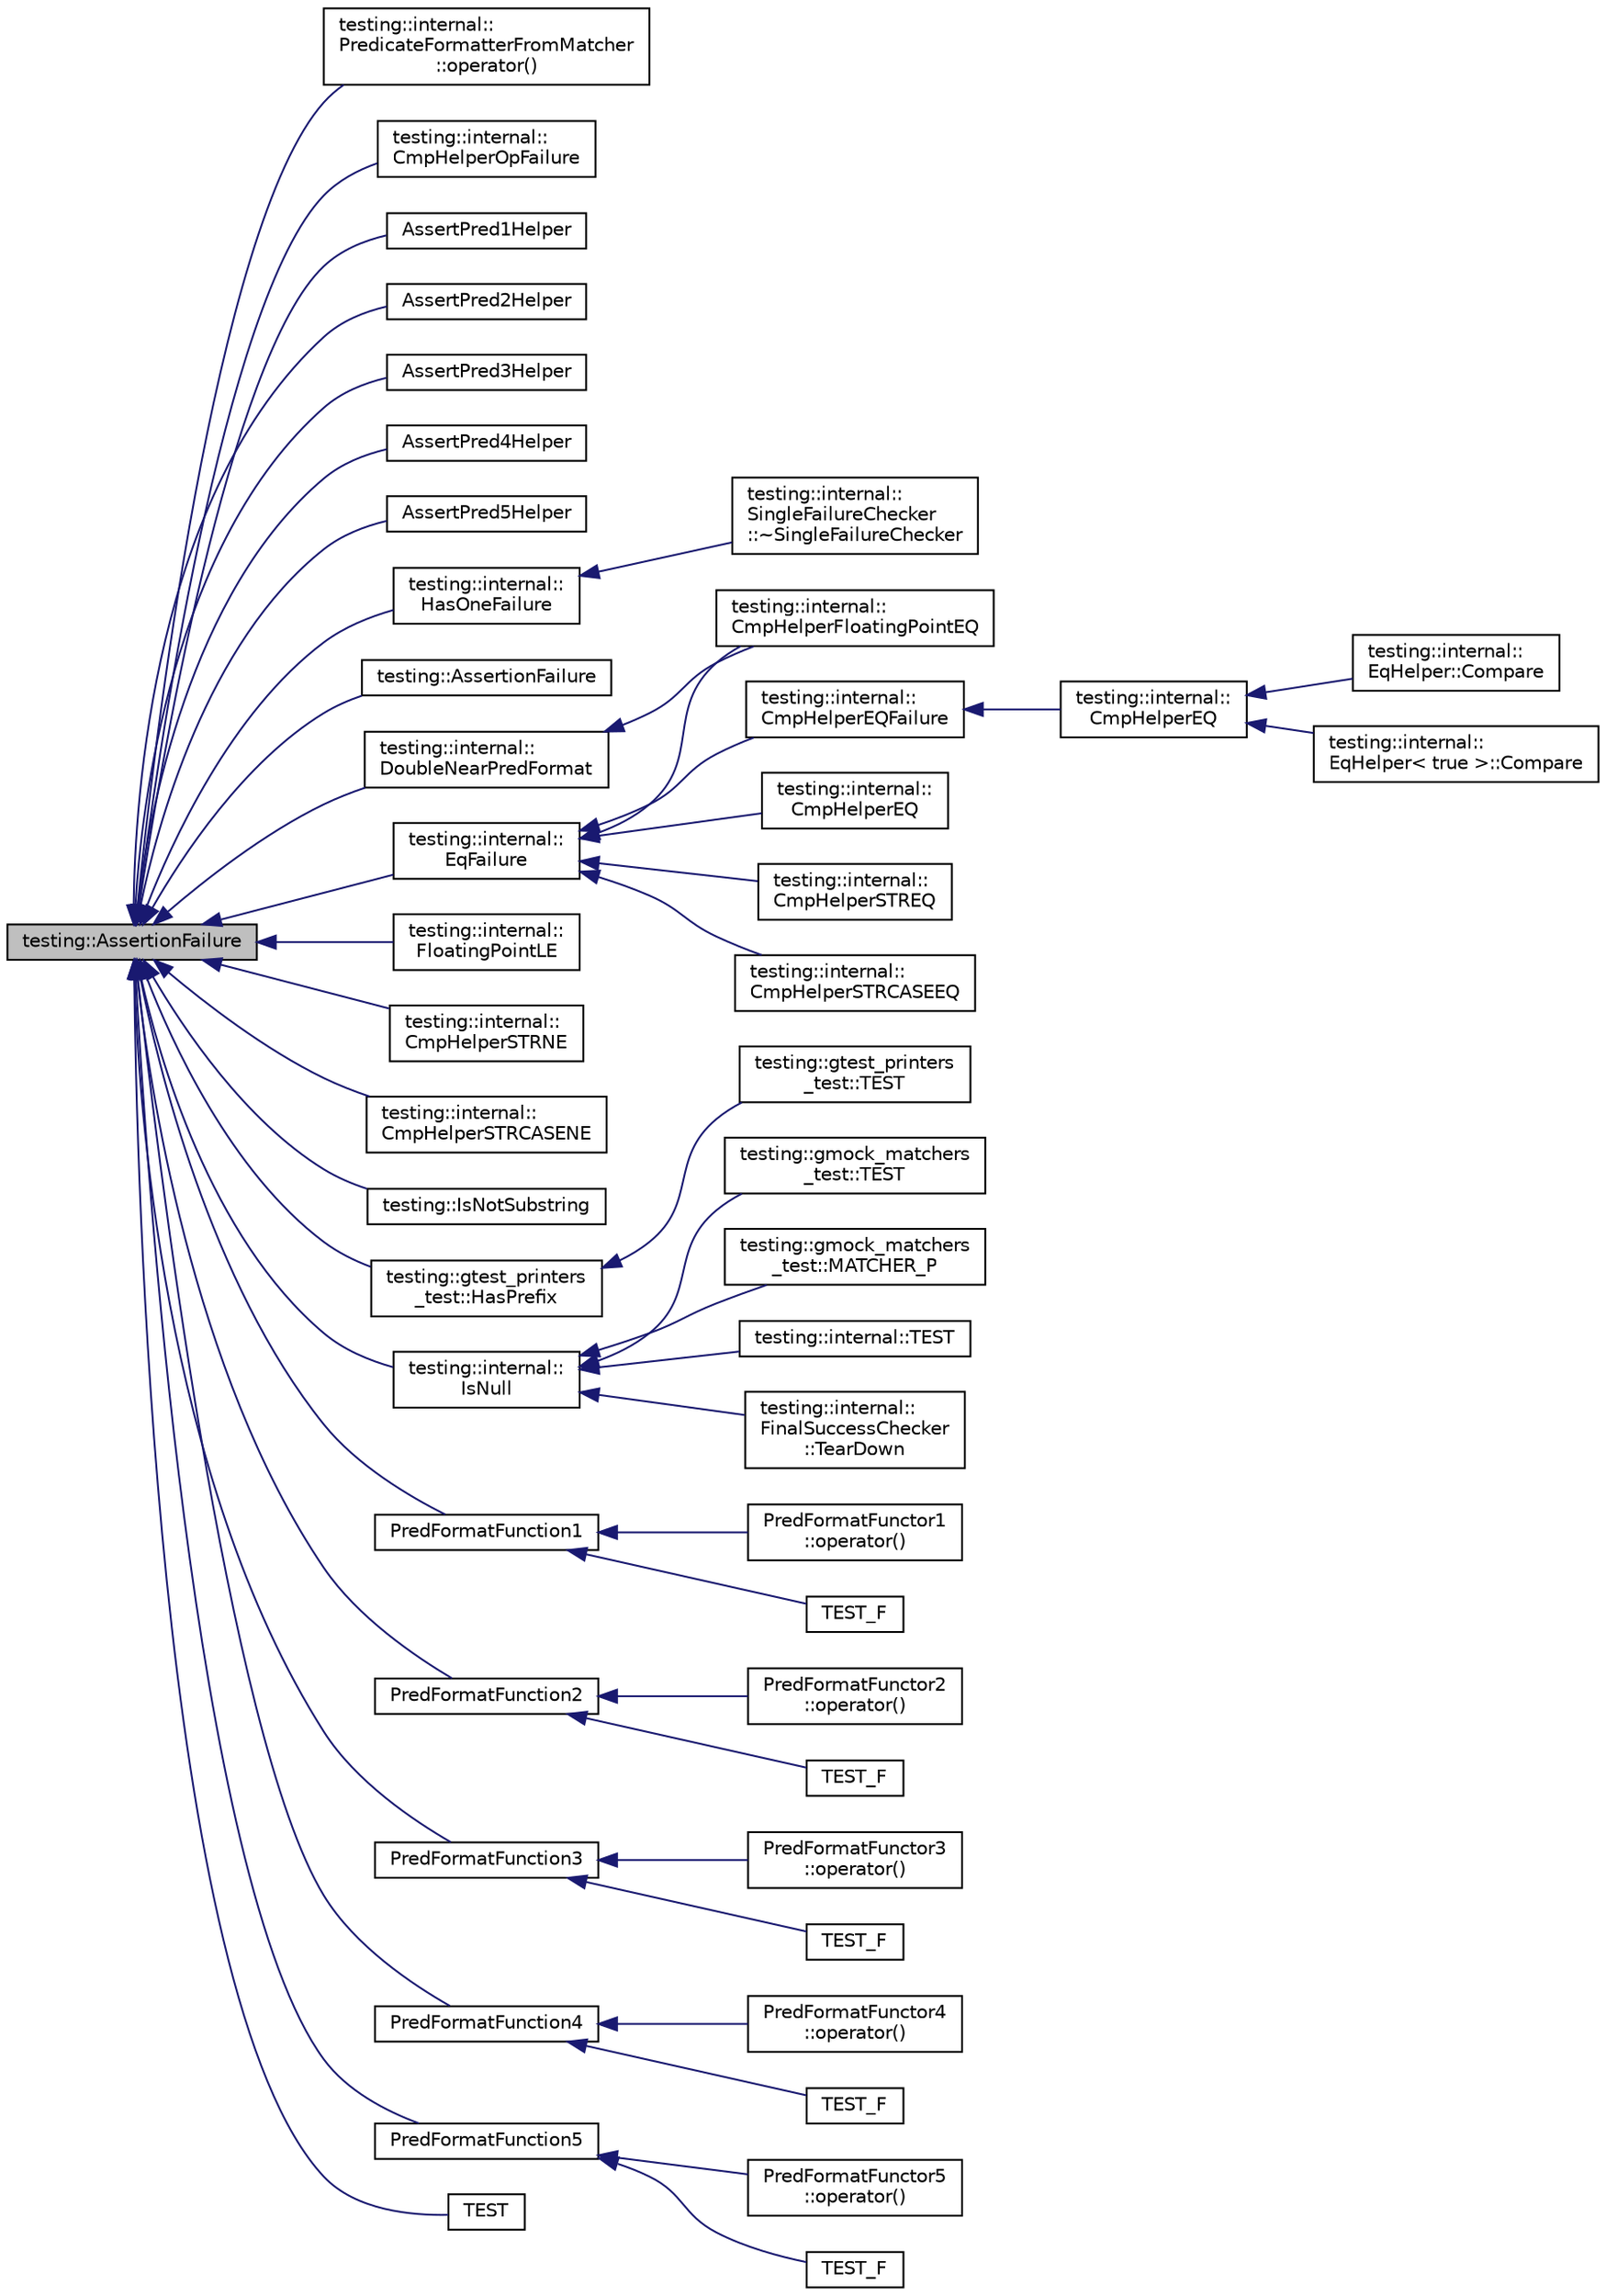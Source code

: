 digraph "testing::AssertionFailure"
{
  edge [fontname="Helvetica",fontsize="10",labelfontname="Helvetica",labelfontsize="10"];
  node [fontname="Helvetica",fontsize="10",shape=record];
  rankdir="LR";
  Node275 [label="testing::AssertionFailure",height=0.2,width=0.4,color="black", fillcolor="grey75", style="filled", fontcolor="black"];
  Node275 -> Node276 [dir="back",color="midnightblue",fontsize="10",style="solid",fontname="Helvetica"];
  Node276 [label="testing::internal::\lPredicateFormatterFromMatcher\l::operator()",height=0.2,width=0.4,color="black", fillcolor="white", style="filled",URL="$df/dd3/classtesting_1_1internal_1_1_predicate_formatter_from_matcher.html#a51d28bee5f86347ea34b7a0f2758b599"];
  Node275 -> Node277 [dir="back",color="midnightblue",fontsize="10",style="solid",fontname="Helvetica"];
  Node277 [label="testing::internal::\lCmpHelperOpFailure",height=0.2,width=0.4,color="black", fillcolor="white", style="filled",URL="$d0/da7/namespacetesting_1_1internal.html#a894ffccd936d78fd555f490020c27f0a"];
  Node275 -> Node278 [dir="back",color="midnightblue",fontsize="10",style="solid",fontname="Helvetica"];
  Node278 [label="AssertPred1Helper",height=0.2,width=0.4,color="black", fillcolor="white", style="filled",URL="$db/d6e/gtest__pred__impl_8h.html#a41d32b74fac585ac04cc9ba037c9fed4"];
  Node275 -> Node279 [dir="back",color="midnightblue",fontsize="10",style="solid",fontname="Helvetica"];
  Node279 [label="AssertPred2Helper",height=0.2,width=0.4,color="black", fillcolor="white", style="filled",URL="$db/d6e/gtest__pred__impl_8h.html#aa21b5175030ef2d76837bde68459effe"];
  Node275 -> Node280 [dir="back",color="midnightblue",fontsize="10",style="solid",fontname="Helvetica"];
  Node280 [label="AssertPred3Helper",height=0.2,width=0.4,color="black", fillcolor="white", style="filled",URL="$db/d6e/gtest__pred__impl_8h.html#ae48a4ec033f85849b47bcbd2aa94baab"];
  Node275 -> Node281 [dir="back",color="midnightblue",fontsize="10",style="solid",fontname="Helvetica"];
  Node281 [label="AssertPred4Helper",height=0.2,width=0.4,color="black", fillcolor="white", style="filled",URL="$db/d6e/gtest__pred__impl_8h.html#a22f4e27e6b18091281c45d4395c98517"];
  Node275 -> Node282 [dir="back",color="midnightblue",fontsize="10",style="solid",fontname="Helvetica"];
  Node282 [label="AssertPred5Helper",height=0.2,width=0.4,color="black", fillcolor="white", style="filled",URL="$db/d6e/gtest__pred__impl_8h.html#a1012d0b317e600d13b1a74712f0d8a48"];
  Node275 -> Node283 [dir="back",color="midnightblue",fontsize="10",style="solid",fontname="Helvetica"];
  Node283 [label="testing::internal::\lHasOneFailure",height=0.2,width=0.4,color="black", fillcolor="white", style="filled",URL="$d0/da7/namespacetesting_1_1internal.html#a38618bb530a57a3ee8c80dc02af09aab"];
  Node283 -> Node284 [dir="back",color="midnightblue",fontsize="10",style="solid",fontname="Helvetica"];
  Node284 [label="testing::internal::\lSingleFailureChecker\l::~SingleFailureChecker",height=0.2,width=0.4,color="black", fillcolor="white", style="filled",URL="$d8/d9a/classtesting_1_1internal_1_1_single_failure_checker.html#a4b0a907c9c1b350c79d70af138e9f0bf"];
  Node275 -> Node285 [dir="back",color="midnightblue",fontsize="10",style="solid",fontname="Helvetica"];
  Node285 [label="testing::AssertionFailure",height=0.2,width=0.4,color="black", fillcolor="white", style="filled",URL="$d0/d75/namespacetesting.html#a6bdf82adf159dcda822d75746937ffa9"];
  Node275 -> Node286 [dir="back",color="midnightblue",fontsize="10",style="solid",fontname="Helvetica"];
  Node286 [label="testing::internal::\lEqFailure",height=0.2,width=0.4,color="black", fillcolor="white", style="filled",URL="$d0/da7/namespacetesting_1_1internal.html#a08725846ff184d3e79bcf5be4df19157"];
  Node286 -> Node287 [dir="back",color="midnightblue",fontsize="10",style="solid",fontname="Helvetica"];
  Node287 [label="testing::internal::\lCmpHelperEQFailure",height=0.2,width=0.4,color="black", fillcolor="white", style="filled",URL="$d0/da7/namespacetesting_1_1internal.html#a1def8ec9393360a1b34a20528703e7f7"];
  Node287 -> Node288 [dir="back",color="midnightblue",fontsize="10",style="solid",fontname="Helvetica"];
  Node288 [label="testing::internal::\lCmpHelperEQ",height=0.2,width=0.4,color="black", fillcolor="white", style="filled",URL="$d0/da7/namespacetesting_1_1internal.html#a4638c74d9b32e971f9b321af6fafc2f1"];
  Node288 -> Node289 [dir="back",color="midnightblue",fontsize="10",style="solid",fontname="Helvetica"];
  Node289 [label="testing::internal::\lEqHelper::Compare",height=0.2,width=0.4,color="black", fillcolor="white", style="filled",URL="$d2/d1a/classtesting_1_1internal_1_1_eq_helper.html#ae3572c7374534a916b9117efaa89f33f"];
  Node288 -> Node290 [dir="back",color="midnightblue",fontsize="10",style="solid",fontname="Helvetica"];
  Node290 [label="testing::internal::\lEqHelper\< true \>::Compare",height=0.2,width=0.4,color="black", fillcolor="white", style="filled",URL="$d1/db2/classtesting_1_1internal_1_1_eq_helper_3_01true_01_4.html#a12c7194b2a210b61f06c912eef484ca6"];
  Node286 -> Node291 [dir="back",color="midnightblue",fontsize="10",style="solid",fontname="Helvetica"];
  Node291 [label="testing::internal::\lCmpHelperFloatingPointEQ",height=0.2,width=0.4,color="black", fillcolor="white", style="filled",URL="$d0/da7/namespacetesting_1_1internal.html#a98ce463e5dbe0c6120fa817e1f8f2944"];
  Node286 -> Node292 [dir="back",color="midnightblue",fontsize="10",style="solid",fontname="Helvetica"];
  Node292 [label="testing::internal::\lCmpHelperEQ",height=0.2,width=0.4,color="black", fillcolor="white", style="filled",URL="$d0/da7/namespacetesting_1_1internal.html#a46582d95cbfe3d3d8f6945c9e9cd779c"];
  Node286 -> Node293 [dir="back",color="midnightblue",fontsize="10",style="solid",fontname="Helvetica"];
  Node293 [label="testing::internal::\lCmpHelperSTREQ",height=0.2,width=0.4,color="black", fillcolor="white", style="filled",URL="$d0/da7/namespacetesting_1_1internal.html#a711a396ed8f636ecd14a850a89d181b6"];
  Node286 -> Node294 [dir="back",color="midnightblue",fontsize="10",style="solid",fontname="Helvetica"];
  Node294 [label="testing::internal::\lCmpHelperSTRCASEEQ",height=0.2,width=0.4,color="black", fillcolor="white", style="filled",URL="$d0/da7/namespacetesting_1_1internal.html#a30dfeb01f1bc8087c7d05205d5fa75c1"];
  Node275 -> Node295 [dir="back",color="midnightblue",fontsize="10",style="solid",fontname="Helvetica"];
  Node295 [label="testing::internal::\lDoubleNearPredFormat",height=0.2,width=0.4,color="black", fillcolor="white", style="filled",URL="$d0/da7/namespacetesting_1_1internal.html#a4f70b36c624b54c2362aeecc2f05ee8c"];
  Node295 -> Node291 [dir="back",color="midnightblue",fontsize="10",style="solid",fontname="Helvetica"];
  Node275 -> Node296 [dir="back",color="midnightblue",fontsize="10",style="solid",fontname="Helvetica"];
  Node296 [label="testing::internal::\lFloatingPointLE",height=0.2,width=0.4,color="black", fillcolor="white", style="filled",URL="$d0/da7/namespacetesting_1_1internal.html#a17b52b6b1f81f6dcad5cc4d12e5173a6"];
  Node275 -> Node297 [dir="back",color="midnightblue",fontsize="10",style="solid",fontname="Helvetica"];
  Node297 [label="testing::internal::\lCmpHelperSTRNE",height=0.2,width=0.4,color="black", fillcolor="white", style="filled",URL="$d0/da7/namespacetesting_1_1internal.html#af2d31c77ce73e1003a64bd7ca3564bbe"];
  Node275 -> Node298 [dir="back",color="midnightblue",fontsize="10",style="solid",fontname="Helvetica"];
  Node298 [label="testing::internal::\lCmpHelperSTRCASENE",height=0.2,width=0.4,color="black", fillcolor="white", style="filled",URL="$d0/da7/namespacetesting_1_1internal.html#a7e31d489f06ab8f6a81a7729f0c377e7"];
  Node275 -> Node299 [dir="back",color="midnightblue",fontsize="10",style="solid",fontname="Helvetica"];
  Node299 [label="testing::IsNotSubstring",height=0.2,width=0.4,color="black", fillcolor="white", style="filled",URL="$d0/d75/namespacetesting.html#abe7b3fa1c9528745f934d4a14155ea87"];
  Node275 -> Node300 [dir="back",color="midnightblue",fontsize="10",style="solid",fontname="Helvetica"];
  Node300 [label="testing::gtest_printers\l_test::HasPrefix",height=0.2,width=0.4,color="black", fillcolor="white", style="filled",URL="$dd/d01/namespacetesting_1_1gtest__printers__test.html#abbd436200da6c80944c8a7504fb56ea1"];
  Node300 -> Node301 [dir="back",color="midnightblue",fontsize="10",style="solid",fontname="Helvetica"];
  Node301 [label="testing::gtest_printers\l_test::TEST",height=0.2,width=0.4,color="black", fillcolor="white", style="filled",URL="$dd/d01/namespacetesting_1_1gtest__printers__test.html#a434cafcc1dbee409992bbb1593034480"];
  Node275 -> Node302 [dir="back",color="midnightblue",fontsize="10",style="solid",fontname="Helvetica"];
  Node302 [label="testing::internal::\lIsNull",height=0.2,width=0.4,color="black", fillcolor="white", style="filled",URL="$d0/da7/namespacetesting_1_1internal.html#adcfd37a66bc4cb0e8291cf46e1a6c72b"];
  Node302 -> Node303 [dir="back",color="midnightblue",fontsize="10",style="solid",fontname="Helvetica"];
  Node303 [label="testing::gmock_matchers\l_test::TEST",height=0.2,width=0.4,color="black", fillcolor="white", style="filled",URL="$d5/de1/namespacetesting_1_1gmock__matchers__test.html#ae1c2971c161e051bf52b86b62c51bb95"];
  Node302 -> Node304 [dir="back",color="midnightblue",fontsize="10",style="solid",fontname="Helvetica"];
  Node304 [label="testing::gmock_matchers\l_test::MATCHER_P",height=0.2,width=0.4,color="black", fillcolor="white", style="filled",URL="$d5/de1/namespacetesting_1_1gmock__matchers__test.html#a3d3f285bba1766bf9daf840a16e79924"];
  Node302 -> Node305 [dir="back",color="midnightblue",fontsize="10",style="solid",fontname="Helvetica"];
  Node305 [label="testing::internal::TEST",height=0.2,width=0.4,color="black", fillcolor="white", style="filled",URL="$d0/da7/namespacetesting_1_1internal.html#a33809333fe5b5f33c2bd56ddcdd1dbb6"];
  Node302 -> Node306 [dir="back",color="midnightblue",fontsize="10",style="solid",fontname="Helvetica"];
  Node306 [label="testing::internal::\lFinalSuccessChecker\l::TearDown",height=0.2,width=0.4,color="black", fillcolor="white", style="filled",URL="$dd/d88/classtesting_1_1internal_1_1_final_success_checker.html#a8f39d12a1f2bfe8c6c04b5c6749382c9"];
  Node275 -> Node307 [dir="back",color="midnightblue",fontsize="10",style="solid",fontname="Helvetica"];
  Node307 [label="PredFormatFunction1",height=0.2,width=0.4,color="black", fillcolor="white", style="filled",URL="$da/d85/gtest__pred__impl__unittest_8cc.html#af5b63802199e417c73c46cbacc73f4ed"];
  Node307 -> Node308 [dir="back",color="midnightblue",fontsize="10",style="solid",fontname="Helvetica"];
  Node308 [label="PredFormatFunctor1\l::operator()",height=0.2,width=0.4,color="black", fillcolor="white", style="filled",URL="$db/d93/struct_pred_format_functor1.html#ac2c414b5fa65b41b0ab5967f9f1e5bff"];
  Node307 -> Node309 [dir="back",color="midnightblue",fontsize="10",style="solid",fontname="Helvetica"];
  Node309 [label="TEST_F",height=0.2,width=0.4,color="black", fillcolor="white", style="filled",URL="$da/d85/gtest__pred__impl__unittest_8cc.html#a00575e7356ae80bbd71ab684ccd65ac3"];
  Node275 -> Node310 [dir="back",color="midnightblue",fontsize="10",style="solid",fontname="Helvetica"];
  Node310 [label="PredFormatFunction2",height=0.2,width=0.4,color="black", fillcolor="white", style="filled",URL="$da/d85/gtest__pred__impl__unittest_8cc.html#ac47f2d44062a47c907d113375ec47d47"];
  Node310 -> Node311 [dir="back",color="midnightblue",fontsize="10",style="solid",fontname="Helvetica"];
  Node311 [label="PredFormatFunctor2\l::operator()",height=0.2,width=0.4,color="black", fillcolor="white", style="filled",URL="$d4/daf/struct_pred_format_functor2.html#a0169e0105e15d5c63bece2a20646b22b"];
  Node310 -> Node312 [dir="back",color="midnightblue",fontsize="10",style="solid",fontname="Helvetica"];
  Node312 [label="TEST_F",height=0.2,width=0.4,color="black", fillcolor="white", style="filled",URL="$da/d85/gtest__pred__impl__unittest_8cc.html#aab4f3bf01d55a7228147db3c959fd830"];
  Node275 -> Node313 [dir="back",color="midnightblue",fontsize="10",style="solid",fontname="Helvetica"];
  Node313 [label="PredFormatFunction3",height=0.2,width=0.4,color="black", fillcolor="white", style="filled",URL="$da/d85/gtest__pred__impl__unittest_8cc.html#abddc62e1faf4d19992a0acb69577e0f3"];
  Node313 -> Node314 [dir="back",color="midnightblue",fontsize="10",style="solid",fontname="Helvetica"];
  Node314 [label="PredFormatFunctor3\l::operator()",height=0.2,width=0.4,color="black", fillcolor="white", style="filled",URL="$d3/dc7/struct_pred_format_functor3.html#a35575b0ed1e572d3a31603b07a3f6b30"];
  Node313 -> Node315 [dir="back",color="midnightblue",fontsize="10",style="solid",fontname="Helvetica"];
  Node315 [label="TEST_F",height=0.2,width=0.4,color="black", fillcolor="white", style="filled",URL="$da/d85/gtest__pred__impl__unittest_8cc.html#a1d3e62b254c408b35bf05205699dca87"];
  Node275 -> Node316 [dir="back",color="midnightblue",fontsize="10",style="solid",fontname="Helvetica"];
  Node316 [label="PredFormatFunction4",height=0.2,width=0.4,color="black", fillcolor="white", style="filled",URL="$da/d85/gtest__pred__impl__unittest_8cc.html#a9fbd4c3333dcc98c0cfee19ce28bc2b1"];
  Node316 -> Node317 [dir="back",color="midnightblue",fontsize="10",style="solid",fontname="Helvetica"];
  Node317 [label="PredFormatFunctor4\l::operator()",height=0.2,width=0.4,color="black", fillcolor="white", style="filled",URL="$d1/df9/struct_pred_format_functor4.html#a97061d2b9eadf357f4e50a75f5a9af5b"];
  Node316 -> Node318 [dir="back",color="midnightblue",fontsize="10",style="solid",fontname="Helvetica"];
  Node318 [label="TEST_F",height=0.2,width=0.4,color="black", fillcolor="white", style="filled",URL="$da/d85/gtest__pred__impl__unittest_8cc.html#a1a34c19097ac1b8c806460f6bbaad59a"];
  Node275 -> Node319 [dir="back",color="midnightblue",fontsize="10",style="solid",fontname="Helvetica"];
  Node319 [label="PredFormatFunction5",height=0.2,width=0.4,color="black", fillcolor="white", style="filled",URL="$da/d85/gtest__pred__impl__unittest_8cc.html#a09cbd3b6651151c3b97a890d28bdb75f"];
  Node319 -> Node320 [dir="back",color="midnightblue",fontsize="10",style="solid",fontname="Helvetica"];
  Node320 [label="PredFormatFunctor5\l::operator()",height=0.2,width=0.4,color="black", fillcolor="white", style="filled",URL="$d6/dcd/struct_pred_format_functor5.html#a0fe9e8e9ae614ea577cf1b34e9cfde58"];
  Node319 -> Node321 [dir="back",color="midnightblue",fontsize="10",style="solid",fontname="Helvetica"];
  Node321 [label="TEST_F",height=0.2,width=0.4,color="black", fillcolor="white", style="filled",URL="$da/d85/gtest__pred__impl__unittest_8cc.html#ada0ed61c55660de8027dfe787136c0d8"];
  Node275 -> Node322 [dir="back",color="midnightblue",fontsize="10",style="solid",fontname="Helvetica"];
  Node322 [label="TEST",height=0.2,width=0.4,color="black", fillcolor="white", style="filled",URL="$df/d01/gtest__unittest_8cc.html#aedf09cfebfd5a8d3a06625df12bbb876"];
}
